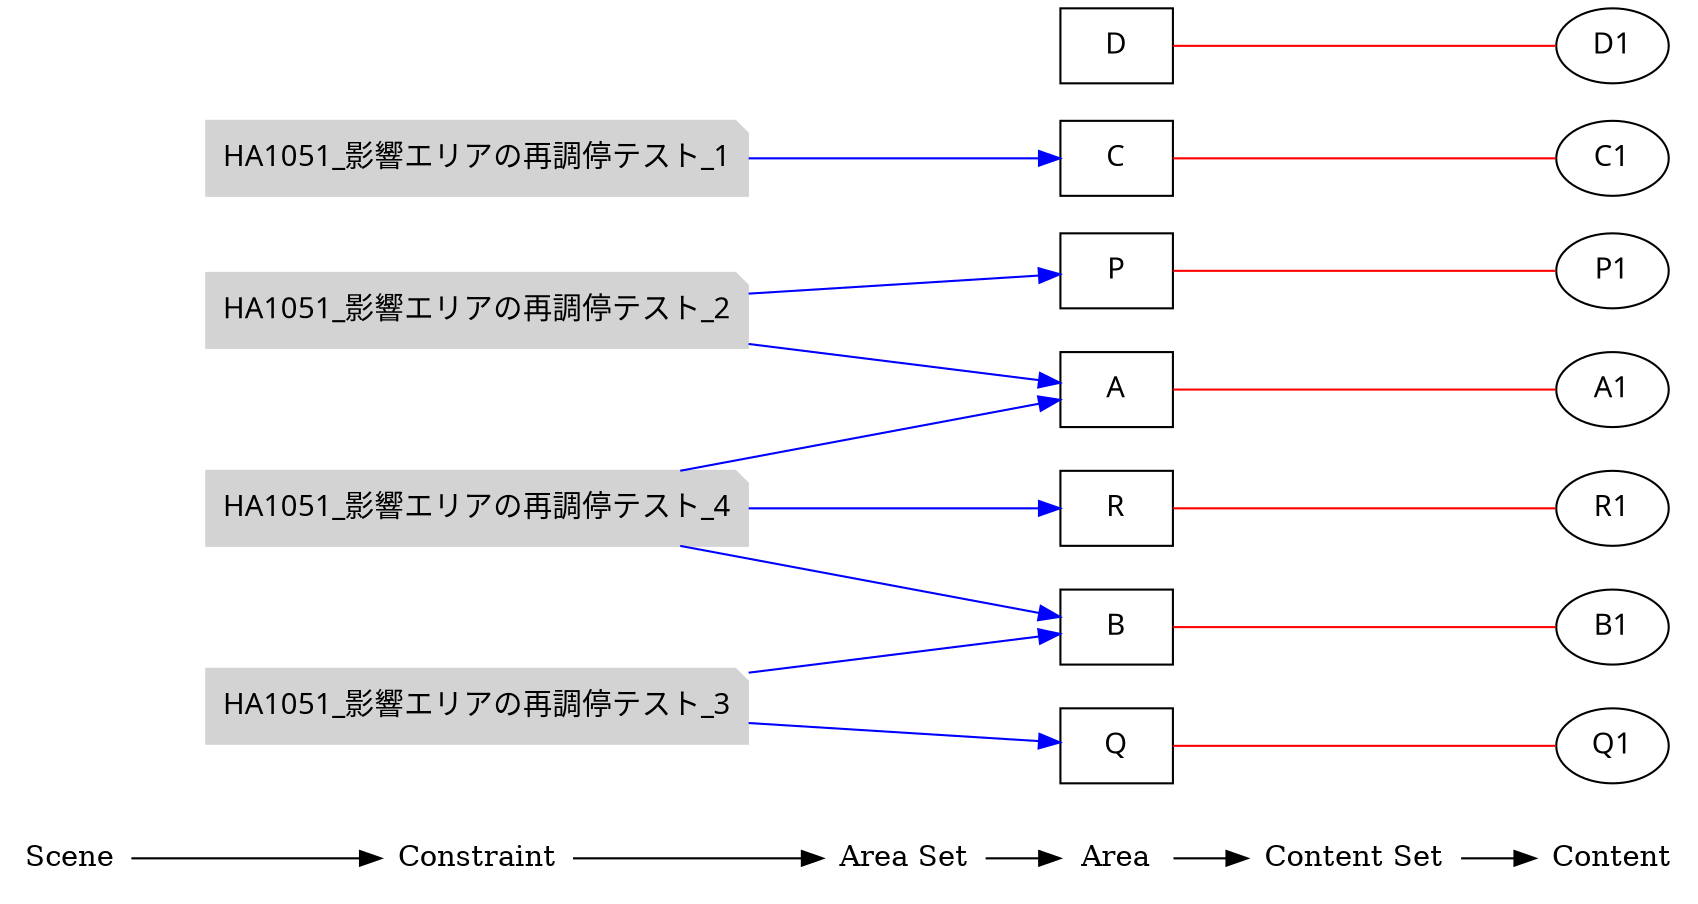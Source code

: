 digraph rule_objects_graph {
	rankdir = LR;
	charset="utf-8";
	clusterrank = global;
	
	node [shape = plaintext];
	Scene -> Constraint -> "Area Set" -> Area -> "Content Set" -> Content; 
	{ rank = same;
		node [shape = box];
		{
			Area;
			e1 [label="A", fontname="Meiryo UI"];
			e2 [label="B", fontname="Meiryo UI"];

			e3 [label="C", fontname="Meiryo UI"];
			e4 [label="D", fontname="Meiryo UI"];
			e5 [label="P", fontname="Meiryo UI"];
			e6 [label="Q", fontname="Meiryo UI"];
			e7 [label="R", fontname="Meiryo UI"];
		}
	}
	
	{ rank = same;
		node [shape = ellipse];
		{
			Content;
			e8 [label="A1", fontname="Meiryo UI"];
			e9 [label="B1", fontname="Meiryo UI"];

			e10 [label="C1", fontname="Meiryo UI"];
			e11 [label="D1", fontname="Meiryo UI"];
			e12 [label="P1", fontname="Meiryo UI"];
			e13 [label="Q1", fontname="Meiryo UI"];
			e14 [label="R1", fontname="Meiryo UI"];

		}
	}
	
	{
		subgraph subareaset {
			"Area Set";
			node [shape = box, style = filled, color = lightpink];


		}
	}


	
	{
		subgraph subcontentset {
			"Content Set";
			node [shape = ellipse, style = filled, color = palegreen];


		}
	}



	e1 -> e8 [dir=none, color=red];
	e2 -> e9 [dir=none, color=red];
	

	

	e3 -> e10 [dir=none, color=red];
	e4 -> e11 [dir=none, color=red];
	e5 -> e12 [dir=none, color=red];
	e6 -> e13 [dir=none, color=red];
	e7 -> e14 [dir=none, color=red];
	

	

	subgraph scene { rank = same;
		node [shape = circle, style = filled, color = lightblue];
		{
			"Scene";

		}
	}

	{ rank = same;
		node [shape = note, style = filled, color = lightgrey];
		{
			"Constraint";
			e15 [label="HA1051_影響エリアの再調停テスト_1", fontname="Meiryo UI"];
			e16 [label="HA1051_影響エリアの再調停テスト_2", fontname="Meiryo UI"];
			e17 [label="HA1051_影響エリアの再調停テスト_3", fontname="Meiryo UI"];
			e18 [label="HA1051_影響エリアの再調停テスト_4", fontname="Meiryo UI"];
		}
	}
	
	{ rank = same;
		node [shape = note, style = filled, color = lavenderblush2];
		{
			"Constraint";
		}
	}

	{ rank = same;
		node [shape = note, style = filled, color = lightpink2];
		{
			"Constraint";
		}
	}

	e15 -> e3 [color=blue];
	e16 -> e1 [color=blue];
	e16 -> e5 [color=blue];
	e17 -> e6 [color=blue];
	e17 -> e2 [color=blue];
	e18 -> e7 [color=blue];
	e18 -> e2 [color=blue];
	e18 -> e1 [color=blue];
	

	

	
}

